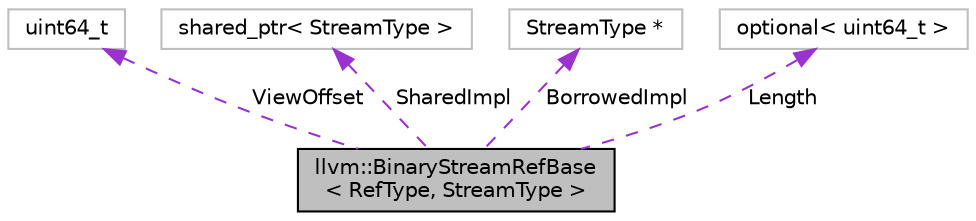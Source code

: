 digraph "llvm::BinaryStreamRefBase&lt; RefType, StreamType &gt;"
{
 // LATEX_PDF_SIZE
  bgcolor="transparent";
  edge [fontname="Helvetica",fontsize="10",labelfontname="Helvetica",labelfontsize="10"];
  node [fontname="Helvetica",fontsize="10",shape=record];
  Node1 [label="llvm::BinaryStreamRefBase\l\< RefType, StreamType \>",height=0.2,width=0.4,color="black", fillcolor="grey75", style="filled", fontcolor="black",tooltip="Common stuff for mutable and immutable StreamRefs."];
  Node2 -> Node1 [dir="back",color="darkorchid3",fontsize="10",style="dashed",label=" ViewOffset" ,fontname="Helvetica"];
  Node2 [label="uint64_t",height=0.2,width=0.4,color="grey75",tooltip=" "];
  Node3 -> Node1 [dir="back",color="darkorchid3",fontsize="10",style="dashed",label=" SharedImpl" ,fontname="Helvetica"];
  Node3 [label="shared_ptr\< StreamType \>",height=0.2,width=0.4,color="grey75",tooltip=" "];
  Node4 -> Node1 [dir="back",color="darkorchid3",fontsize="10",style="dashed",label=" BorrowedImpl" ,fontname="Helvetica"];
  Node4 [label="StreamType *",height=0.2,width=0.4,color="grey75",tooltip=" "];
  Node5 -> Node1 [dir="back",color="darkorchid3",fontsize="10",style="dashed",label=" Length" ,fontname="Helvetica"];
  Node5 [label="optional\< uint64_t \>",height=0.2,width=0.4,color="grey75",tooltip=" "];
}
